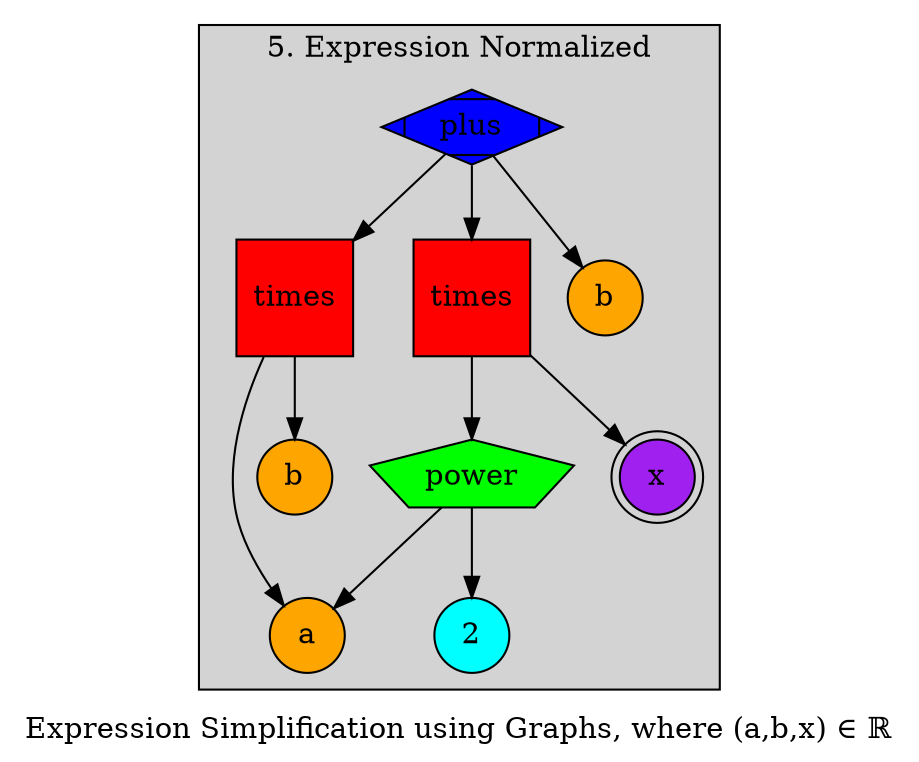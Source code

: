 digraph exp_graph{
    label = "Expression Simplification using Graphs, where (a,b,x) ∈ ℝ";
    shape = "rectangle";
    style = "filled";
    
    subgraph cluster_expression5 {
        label = "5. Expression Normalized";

        plus5 [label="plus" shape="Mdiamond" style="filled" fillcolor="blue"];
        times5 [label="times" shape="square" style="filled" fillcolor="red"];
        times5n [label="times" shape="square" style="filled" fillcolor="red"];
        power5 [label="power" shape="pentagon" style="filled" fillcolor="green"];
        x5n [label="x" shape="doublecircle" style="filled" fillcolor="purple"];
        a5n [label="a" shape="circle" style="filled" fillcolor="orange"];
        b5 [label="b" shape="circle" style="filled" fillcolor="orange"];
        b5n [label="b" shape="circle" style="filled" fillcolor="orange"];
        num5 [label="2" shape="circle" style="filled" fillcolor="cyan"];

        plus5 -> times5;
        plus5 -> b5;
        plus5 -> times5n;

        times5 -> a5n;
        times5 -> b5n;

        power5 -> a5n;
        power5 -> num5;
        times5n -> power5;
        times5n -> x5n;
    }
}
